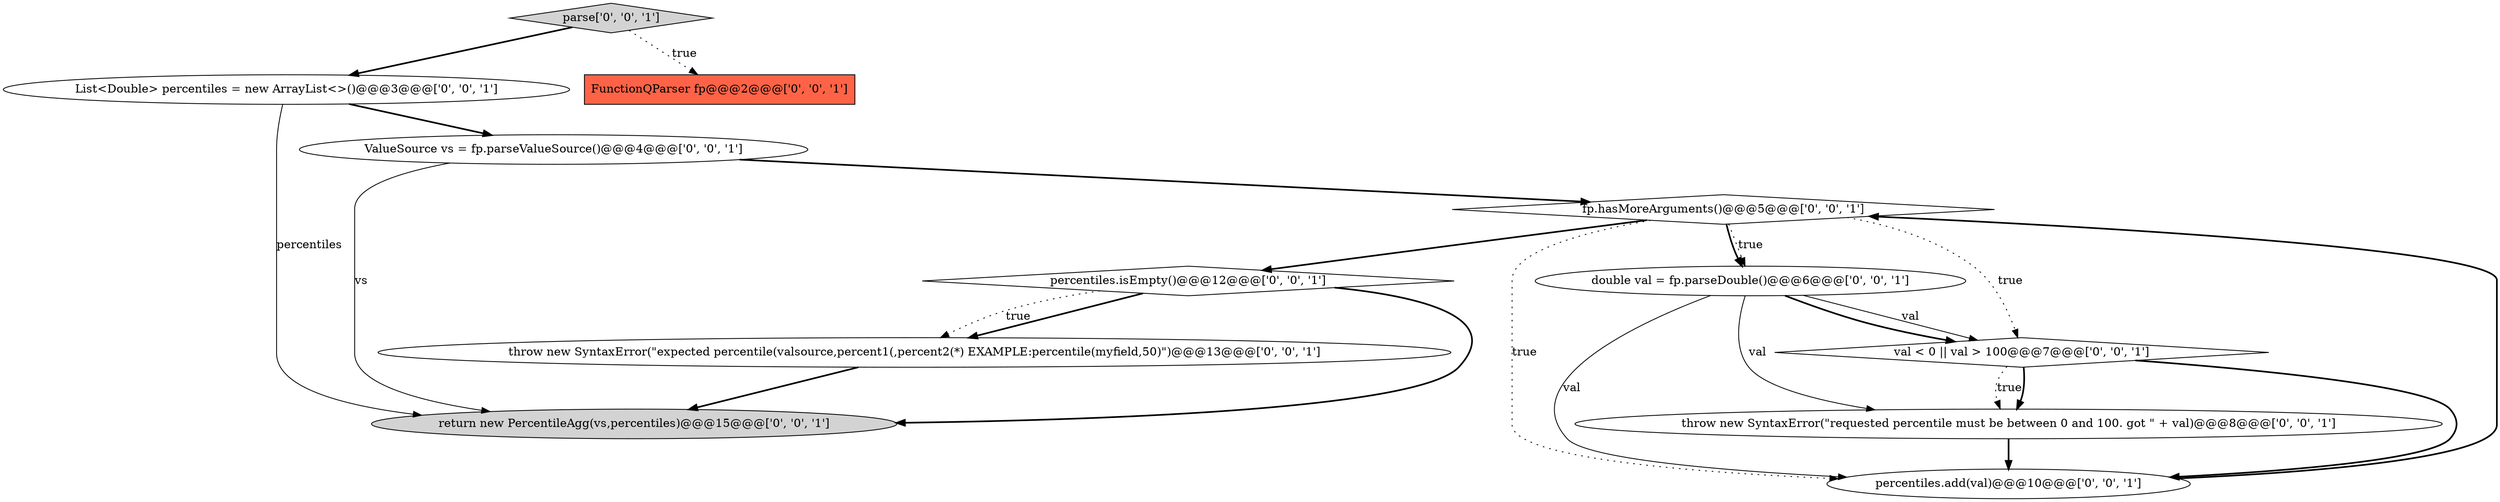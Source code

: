digraph {
5 [style = filled, label = "return new PercentileAgg(vs,percentiles)@@@15@@@['0', '0', '1']", fillcolor = lightgray, shape = ellipse image = "AAA0AAABBB3BBB"];
11 [style = filled, label = "ValueSource vs = fp.parseValueSource()@@@4@@@['0', '0', '1']", fillcolor = white, shape = ellipse image = "AAA0AAABBB3BBB"];
9 [style = filled, label = "throw new SyntaxError(\"expected percentile(valsource,percent1(,percent2(*) EXAMPLE:percentile(myfield,50)\")@@@13@@@['0', '0', '1']", fillcolor = white, shape = ellipse image = "AAA0AAABBB3BBB"];
4 [style = filled, label = "List<Double> percentiles = new ArrayList<>()@@@3@@@['0', '0', '1']", fillcolor = white, shape = ellipse image = "AAA0AAABBB3BBB"];
7 [style = filled, label = "double val = fp.parseDouble()@@@6@@@['0', '0', '1']", fillcolor = white, shape = ellipse image = "AAA0AAABBB3BBB"];
10 [style = filled, label = "fp.hasMoreArguments()@@@5@@@['0', '0', '1']", fillcolor = white, shape = diamond image = "AAA0AAABBB3BBB"];
3 [style = filled, label = "percentiles.isEmpty()@@@12@@@['0', '0', '1']", fillcolor = white, shape = diamond image = "AAA0AAABBB3BBB"];
6 [style = filled, label = "parse['0', '0', '1']", fillcolor = lightgray, shape = diamond image = "AAA0AAABBB3BBB"];
2 [style = filled, label = "throw new SyntaxError(\"requested percentile must be between 0 and 100. got \" + val)@@@8@@@['0', '0', '1']", fillcolor = white, shape = ellipse image = "AAA0AAABBB3BBB"];
8 [style = filled, label = "percentiles.add(val)@@@10@@@['0', '0', '1']", fillcolor = white, shape = ellipse image = "AAA0AAABBB3BBB"];
0 [style = filled, label = "FunctionQParser fp@@@2@@@['0', '0', '1']", fillcolor = tomato, shape = box image = "AAA0AAABBB3BBB"];
1 [style = filled, label = "val < 0 || val > 100@@@7@@@['0', '0', '1']", fillcolor = white, shape = diamond image = "AAA0AAABBB3BBB"];
7->8 [style = solid, label="val"];
10->1 [style = dotted, label="true"];
6->4 [style = bold, label=""];
4->11 [style = bold, label=""];
1->8 [style = bold, label=""];
4->5 [style = solid, label="percentiles"];
11->5 [style = solid, label="vs"];
10->7 [style = dotted, label="true"];
7->1 [style = solid, label="val"];
3->5 [style = bold, label=""];
7->2 [style = solid, label="val"];
10->3 [style = bold, label=""];
2->8 [style = bold, label=""];
6->0 [style = dotted, label="true"];
10->7 [style = bold, label=""];
11->10 [style = bold, label=""];
10->8 [style = dotted, label="true"];
3->9 [style = bold, label=""];
1->2 [style = dotted, label="true"];
7->1 [style = bold, label=""];
3->9 [style = dotted, label="true"];
9->5 [style = bold, label=""];
1->2 [style = bold, label=""];
8->10 [style = bold, label=""];
}
